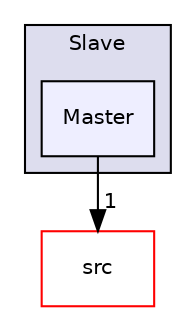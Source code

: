 digraph "examples/Slave/Master" {
  compound=true
  node [ fontsize="10", fontname="Helvetica"];
  edge [ labelfontsize="10", labelfontname="Helvetica"];
  subgraph clusterdir_0b1b5459e01e8c427262ee0b5497150a {
    graph [ bgcolor="#ddddee", pencolor="black", label="Slave" fontname="Helvetica", fontsize="10", URL="dir_0b1b5459e01e8c427262ee0b5497150a.html"]
  dir_dd40ad2f09a424a8f431853da4a312b6 [shape=box, label="Master", style="filled", fillcolor="#eeeeff", pencolor="black", URL="dir_dd40ad2f09a424a8f431853da4a312b6.html"];
  }
  dir_68267d1309a1af8e8297ef4c3efbcdba [shape=box label="src" fillcolor="white" style="filled" color="red" URL="dir_68267d1309a1af8e8297ef4c3efbcdba.html"];
  dir_dd40ad2f09a424a8f431853da4a312b6->dir_68267d1309a1af8e8297ef4c3efbcdba [headlabel="1", labeldistance=1.5 headhref="dir_000021_000023.html"];
}

